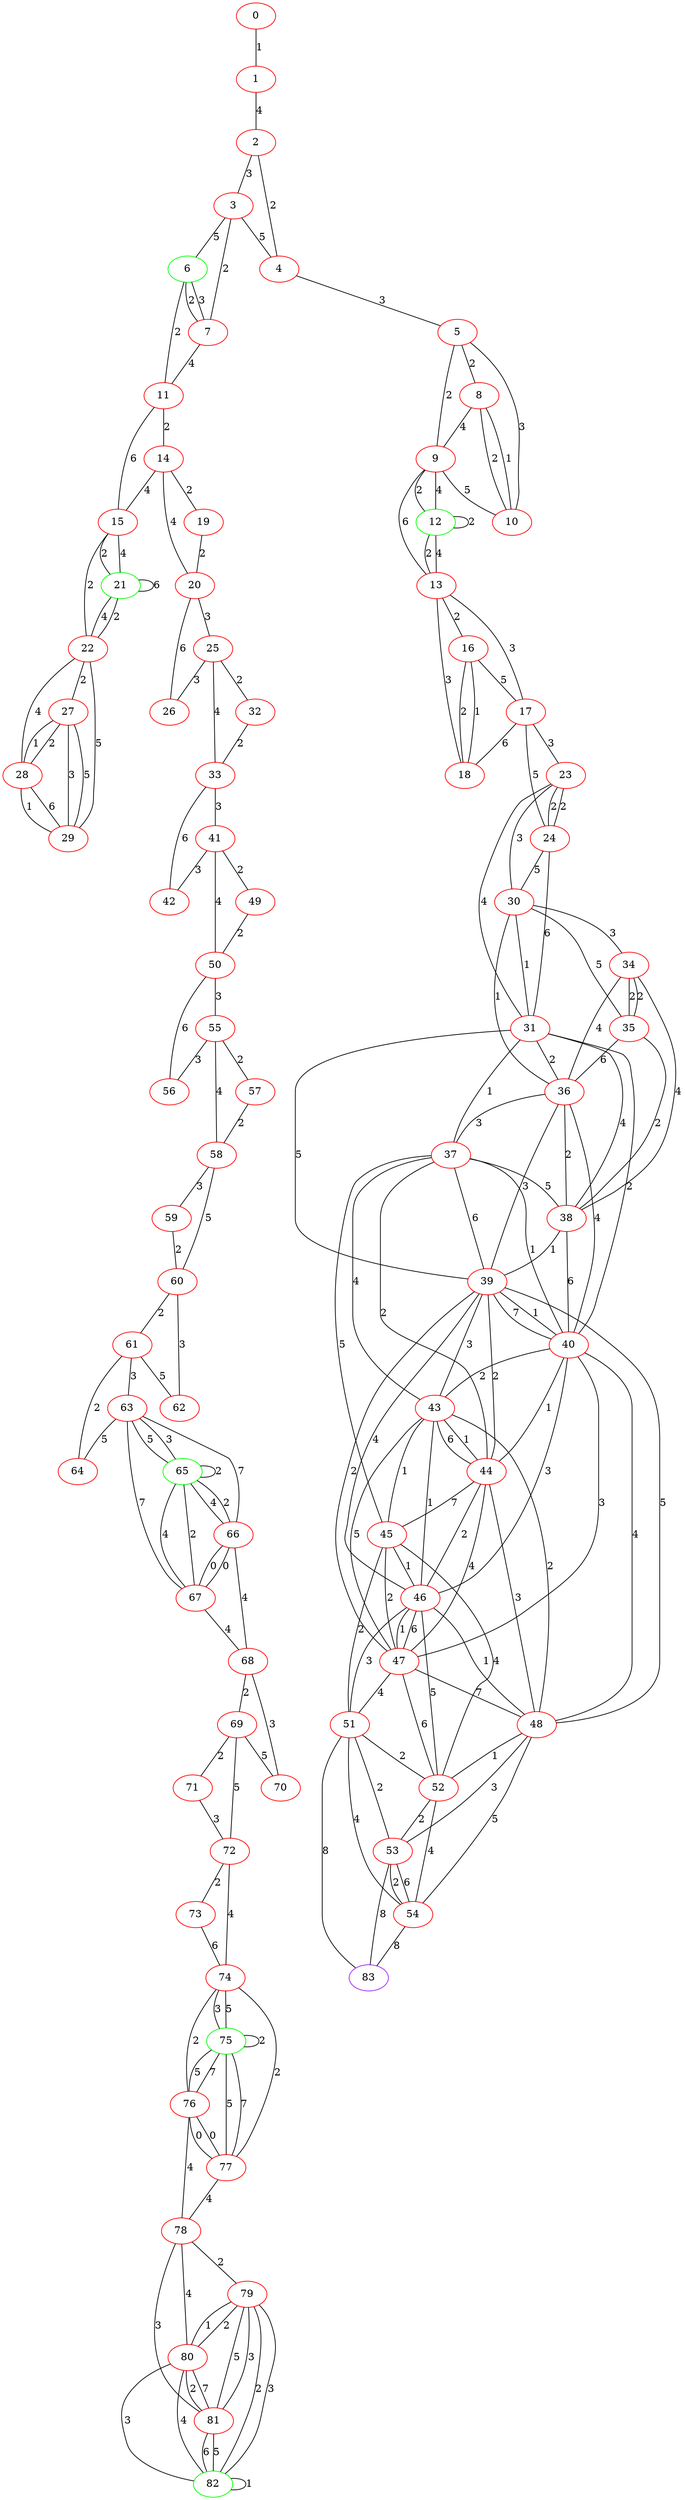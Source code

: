 graph "" {
0 [color=red, weight=1];
1 [color=red, weight=1];
2 [color=red, weight=1];
3 [color=red, weight=1];
4 [color=red, weight=1];
5 [color=red, weight=1];
6 [color=green, weight=2];
7 [color=red, weight=1];
8 [color=red, weight=1];
9 [color=red, weight=1];
10 [color=red, weight=1];
11 [color=red, weight=1];
12 [color=green, weight=2];
13 [color=red, weight=1];
14 [color=red, weight=1];
15 [color=red, weight=1];
16 [color=red, weight=1];
17 [color=red, weight=1];
18 [color=red, weight=1];
19 [color=red, weight=1];
20 [color=red, weight=1];
21 [color=green, weight=2];
22 [color=red, weight=1];
23 [color=red, weight=1];
24 [color=red, weight=1];
25 [color=red, weight=1];
26 [color=red, weight=1];
27 [color=red, weight=1];
28 [color=red, weight=1];
29 [color=red, weight=1];
30 [color=red, weight=1];
31 [color=red, weight=1];
32 [color=red, weight=1];
33 [color=red, weight=1];
34 [color=red, weight=1];
35 [color=red, weight=1];
36 [color=red, weight=1];
37 [color=red, weight=1];
38 [color=red, weight=1];
39 [color=red, weight=1];
40 [color=red, weight=1];
41 [color=red, weight=1];
42 [color=red, weight=1];
43 [color=red, weight=1];
44 [color=red, weight=1];
45 [color=red, weight=1];
46 [color=red, weight=1];
47 [color=red, weight=1];
48 [color=red, weight=1];
49 [color=red, weight=1];
50 [color=red, weight=1];
51 [color=red, weight=1];
52 [color=red, weight=1];
53 [color=red, weight=1];
54 [color=red, weight=1];
55 [color=red, weight=1];
56 [color=red, weight=1];
57 [color=red, weight=1];
58 [color=red, weight=1];
59 [color=red, weight=1];
60 [color=red, weight=1];
61 [color=red, weight=1];
62 [color=red, weight=1];
63 [color=red, weight=1];
64 [color=red, weight=1];
65 [color=green, weight=2];
66 [color=red, weight=1];
67 [color=red, weight=1];
68 [color=red, weight=1];
69 [color=red, weight=1];
70 [color=red, weight=1];
71 [color=red, weight=1];
72 [color=red, weight=1];
73 [color=red, weight=1];
74 [color=red, weight=1];
75 [color=green, weight=2];
76 [color=red, weight=1];
77 [color=red, weight=1];
78 [color=red, weight=1];
79 [color=red, weight=1];
80 [color=red, weight=1];
81 [color=red, weight=1];
82 [color=green, weight=2];
83 [color=purple, weight=4];
0 -- 1  [key=0, label=1];
1 -- 2  [key=0, label=4];
2 -- 3  [key=0, label=3];
2 -- 4  [key=0, label=2];
3 -- 4  [key=0, label=5];
3 -- 6  [key=0, label=5];
3 -- 7  [key=0, label=2];
4 -- 5  [key=0, label=3];
5 -- 8  [key=0, label=2];
5 -- 9  [key=0, label=2];
5 -- 10  [key=0, label=3];
6 -- 11  [key=0, label=2];
6 -- 7  [key=0, label=2];
6 -- 7  [key=1, label=3];
7 -- 11  [key=0, label=4];
8 -- 9  [key=0, label=4];
8 -- 10  [key=0, label=2];
8 -- 10  [key=1, label=1];
9 -- 10  [key=0, label=5];
9 -- 12  [key=0, label=2];
9 -- 12  [key=1, label=4];
9 -- 13  [key=0, label=6];
11 -- 14  [key=0, label=2];
11 -- 15  [key=0, label=6];
12 -- 12  [key=0, label=2];
12 -- 13  [key=0, label=4];
12 -- 13  [key=1, label=2];
13 -- 16  [key=0, label=2];
13 -- 17  [key=0, label=3];
13 -- 18  [key=0, label=3];
14 -- 19  [key=0, label=2];
14 -- 20  [key=0, label=4];
14 -- 15  [key=0, label=4];
15 -- 22  [key=0, label=2];
15 -- 21  [key=0, label=2];
15 -- 21  [key=1, label=4];
16 -- 17  [key=0, label=5];
16 -- 18  [key=0, label=2];
16 -- 18  [key=1, label=1];
17 -- 24  [key=0, label=5];
17 -- 18  [key=0, label=6];
17 -- 23  [key=0, label=3];
19 -- 20  [key=0, label=2];
20 -- 25  [key=0, label=3];
20 -- 26  [key=0, label=6];
21 -- 21  [key=0, label=6];
21 -- 22  [key=0, label=4];
21 -- 22  [key=1, label=2];
22 -- 27  [key=0, label=2];
22 -- 28  [key=0, label=4];
22 -- 29  [key=0, label=5];
23 -- 24  [key=0, label=2];
23 -- 24  [key=1, label=2];
23 -- 30  [key=0, label=3];
23 -- 31  [key=0, label=4];
24 -- 31  [key=0, label=6];
24 -- 30  [key=0, label=5];
25 -- 32  [key=0, label=2];
25 -- 33  [key=0, label=4];
25 -- 26  [key=0, label=3];
27 -- 28  [key=0, label=2];
27 -- 28  [key=1, label=1];
27 -- 29  [key=0, label=3];
27 -- 29  [key=1, label=5];
28 -- 29  [key=0, label=1];
28 -- 29  [key=1, label=6];
30 -- 34  [key=0, label=3];
30 -- 35  [key=0, label=5];
30 -- 36  [key=0, label=1];
30 -- 31  [key=0, label=1];
31 -- 36  [key=0, label=2];
31 -- 37  [key=0, label=1];
31 -- 38  [key=0, label=4];
31 -- 39  [key=0, label=5];
31 -- 40  [key=0, label=2];
32 -- 33  [key=0, label=2];
33 -- 42  [key=0, label=6];
33 -- 41  [key=0, label=3];
34 -- 35  [key=0, label=2];
34 -- 35  [key=1, label=2];
34 -- 36  [key=0, label=4];
34 -- 38  [key=0, label=4];
35 -- 36  [key=0, label=6];
35 -- 38  [key=0, label=2];
36 -- 37  [key=0, label=3];
36 -- 38  [key=0, label=2];
36 -- 39  [key=0, label=3];
36 -- 40  [key=0, label=4];
37 -- 38  [key=0, label=5];
37 -- 39  [key=0, label=6];
37 -- 40  [key=0, label=1];
37 -- 43  [key=0, label=4];
37 -- 44  [key=0, label=2];
37 -- 45  [key=0, label=5];
38 -- 39  [key=0, label=1];
38 -- 40  [key=0, label=6];
39 -- 40  [key=0, label=1];
39 -- 40  [key=1, label=7];
39 -- 43  [key=0, label=3];
39 -- 44  [key=0, label=2];
39 -- 46  [key=0, label=4];
39 -- 47  [key=0, label=2];
39 -- 48  [key=0, label=5];
40 -- 43  [key=0, label=2];
40 -- 44  [key=0, label=1];
40 -- 46  [key=0, label=3];
40 -- 47  [key=0, label=3];
40 -- 48  [key=0, label=4];
41 -- 42  [key=0, label=3];
41 -- 50  [key=0, label=4];
41 -- 49  [key=0, label=2];
43 -- 44  [key=0, label=1];
43 -- 44  [key=1, label=6];
43 -- 45  [key=0, label=1];
43 -- 46  [key=0, label=1];
43 -- 47  [key=0, label=5];
43 -- 48  [key=0, label=2];
44 -- 45  [key=0, label=7];
44 -- 46  [key=0, label=2];
44 -- 47  [key=0, label=4];
44 -- 48  [key=0, label=3];
45 -- 46  [key=0, label=1];
45 -- 47  [key=0, label=2];
45 -- 51  [key=0, label=2];
45 -- 52  [key=0, label=4];
46 -- 47  [key=0, label=6];
46 -- 47  [key=1, label=1];
46 -- 48  [key=0, label=1];
46 -- 51  [key=0, label=3];
46 -- 52  [key=0, label=5];
47 -- 48  [key=0, label=7];
47 -- 51  [key=0, label=4];
47 -- 52  [key=0, label=6];
48 -- 52  [key=0, label=1];
48 -- 53  [key=0, label=3];
48 -- 54  [key=0, label=5];
49 -- 50  [key=0, label=2];
50 -- 56  [key=0, label=6];
50 -- 55  [key=0, label=3];
51 -- 83  [key=0, label=8];
51 -- 52  [key=0, label=2];
51 -- 53  [key=0, label=2];
51 -- 54  [key=0, label=4];
52 -- 53  [key=0, label=2];
52 -- 54  [key=0, label=4];
53 -- 83  [key=0, label=8];
53 -- 54  [key=0, label=6];
53 -- 54  [key=1, label=2];
54 -- 83  [key=0, label=8];
55 -- 56  [key=0, label=3];
55 -- 57  [key=0, label=2];
55 -- 58  [key=0, label=4];
57 -- 58  [key=0, label=2];
58 -- 59  [key=0, label=3];
58 -- 60  [key=0, label=5];
59 -- 60  [key=0, label=2];
60 -- 61  [key=0, label=2];
60 -- 62  [key=0, label=3];
61 -- 64  [key=0, label=2];
61 -- 62  [key=0, label=5];
61 -- 63  [key=0, label=3];
63 -- 64  [key=0, label=5];
63 -- 65  [key=0, label=3];
63 -- 65  [key=1, label=5];
63 -- 66  [key=0, label=7];
63 -- 67  [key=0, label=7];
65 -- 65  [key=0, label=2];
65 -- 66  [key=0, label=4];
65 -- 66  [key=1, label=2];
65 -- 67  [key=0, label=4];
65 -- 67  [key=1, label=2];
66 -- 67  [key=0, label=0];
66 -- 67  [key=1, label=0];
66 -- 68  [key=0, label=4];
67 -- 68  [key=0, label=4];
68 -- 69  [key=0, label=2];
68 -- 70  [key=0, label=3];
69 -- 72  [key=0, label=5];
69 -- 70  [key=0, label=5];
69 -- 71  [key=0, label=2];
71 -- 72  [key=0, label=3];
72 -- 73  [key=0, label=2];
72 -- 74  [key=0, label=4];
73 -- 74  [key=0, label=6];
74 -- 75  [key=0, label=3];
74 -- 75  [key=1, label=5];
74 -- 76  [key=0, label=2];
74 -- 77  [key=0, label=2];
75 -- 75  [key=0, label=2];
75 -- 76  [key=0, label=5];
75 -- 76  [key=1, label=7];
75 -- 77  [key=0, label=5];
75 -- 77  [key=1, label=7];
76 -- 77  [key=0, label=0];
76 -- 77  [key=1, label=0];
76 -- 78  [key=0, label=4];
77 -- 78  [key=0, label=4];
78 -- 80  [key=0, label=4];
78 -- 81  [key=0, label=3];
78 -- 79  [key=0, label=2];
79 -- 80  [key=0, label=2];
79 -- 80  [key=1, label=1];
79 -- 81  [key=0, label=5];
79 -- 81  [key=1, label=3];
79 -- 82  [key=0, label=2];
79 -- 82  [key=1, label=3];
80 -- 81  [key=0, label=7];
80 -- 81  [key=1, label=2];
80 -- 82  [key=0, label=3];
80 -- 82  [key=1, label=4];
81 -- 82  [key=0, label=5];
81 -- 82  [key=1, label=6];
82 -- 82  [key=0, label=1];
}
